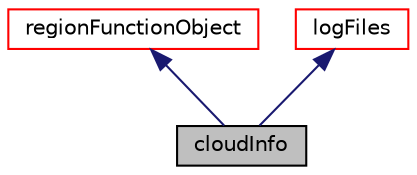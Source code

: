 digraph "cloudInfo"
{
  bgcolor="transparent";
  edge [fontname="Helvetica",fontsize="10",labelfontname="Helvetica",labelfontsize="10"];
  node [fontname="Helvetica",fontsize="10",shape=record];
  Node0 [label="cloudInfo",height=0.2,width=0.4,color="black", fillcolor="grey75", style="filled", fontcolor="black"];
  Node1 -> Node0 [dir="back",color="midnightblue",fontsize="10",style="solid",fontname="Helvetica"];
  Node1 [label="regionFunctionObject",height=0.2,width=0.4,color="red",URL="$a27233.html",tooltip="Specialization of Foam::functionObject for a region and providing a reference to the region Foam::obj..."];
  Node3 -> Node0 [dir="back",color="midnightblue",fontsize="10",style="solid",fontname="Helvetica"];
  Node3 [label="logFiles",height=0.2,width=0.4,color="red",URL="$a27229.html",tooltip="functionObject base class for creating, maintaining and writing log files e.g. integrated of averaged..."];
}
